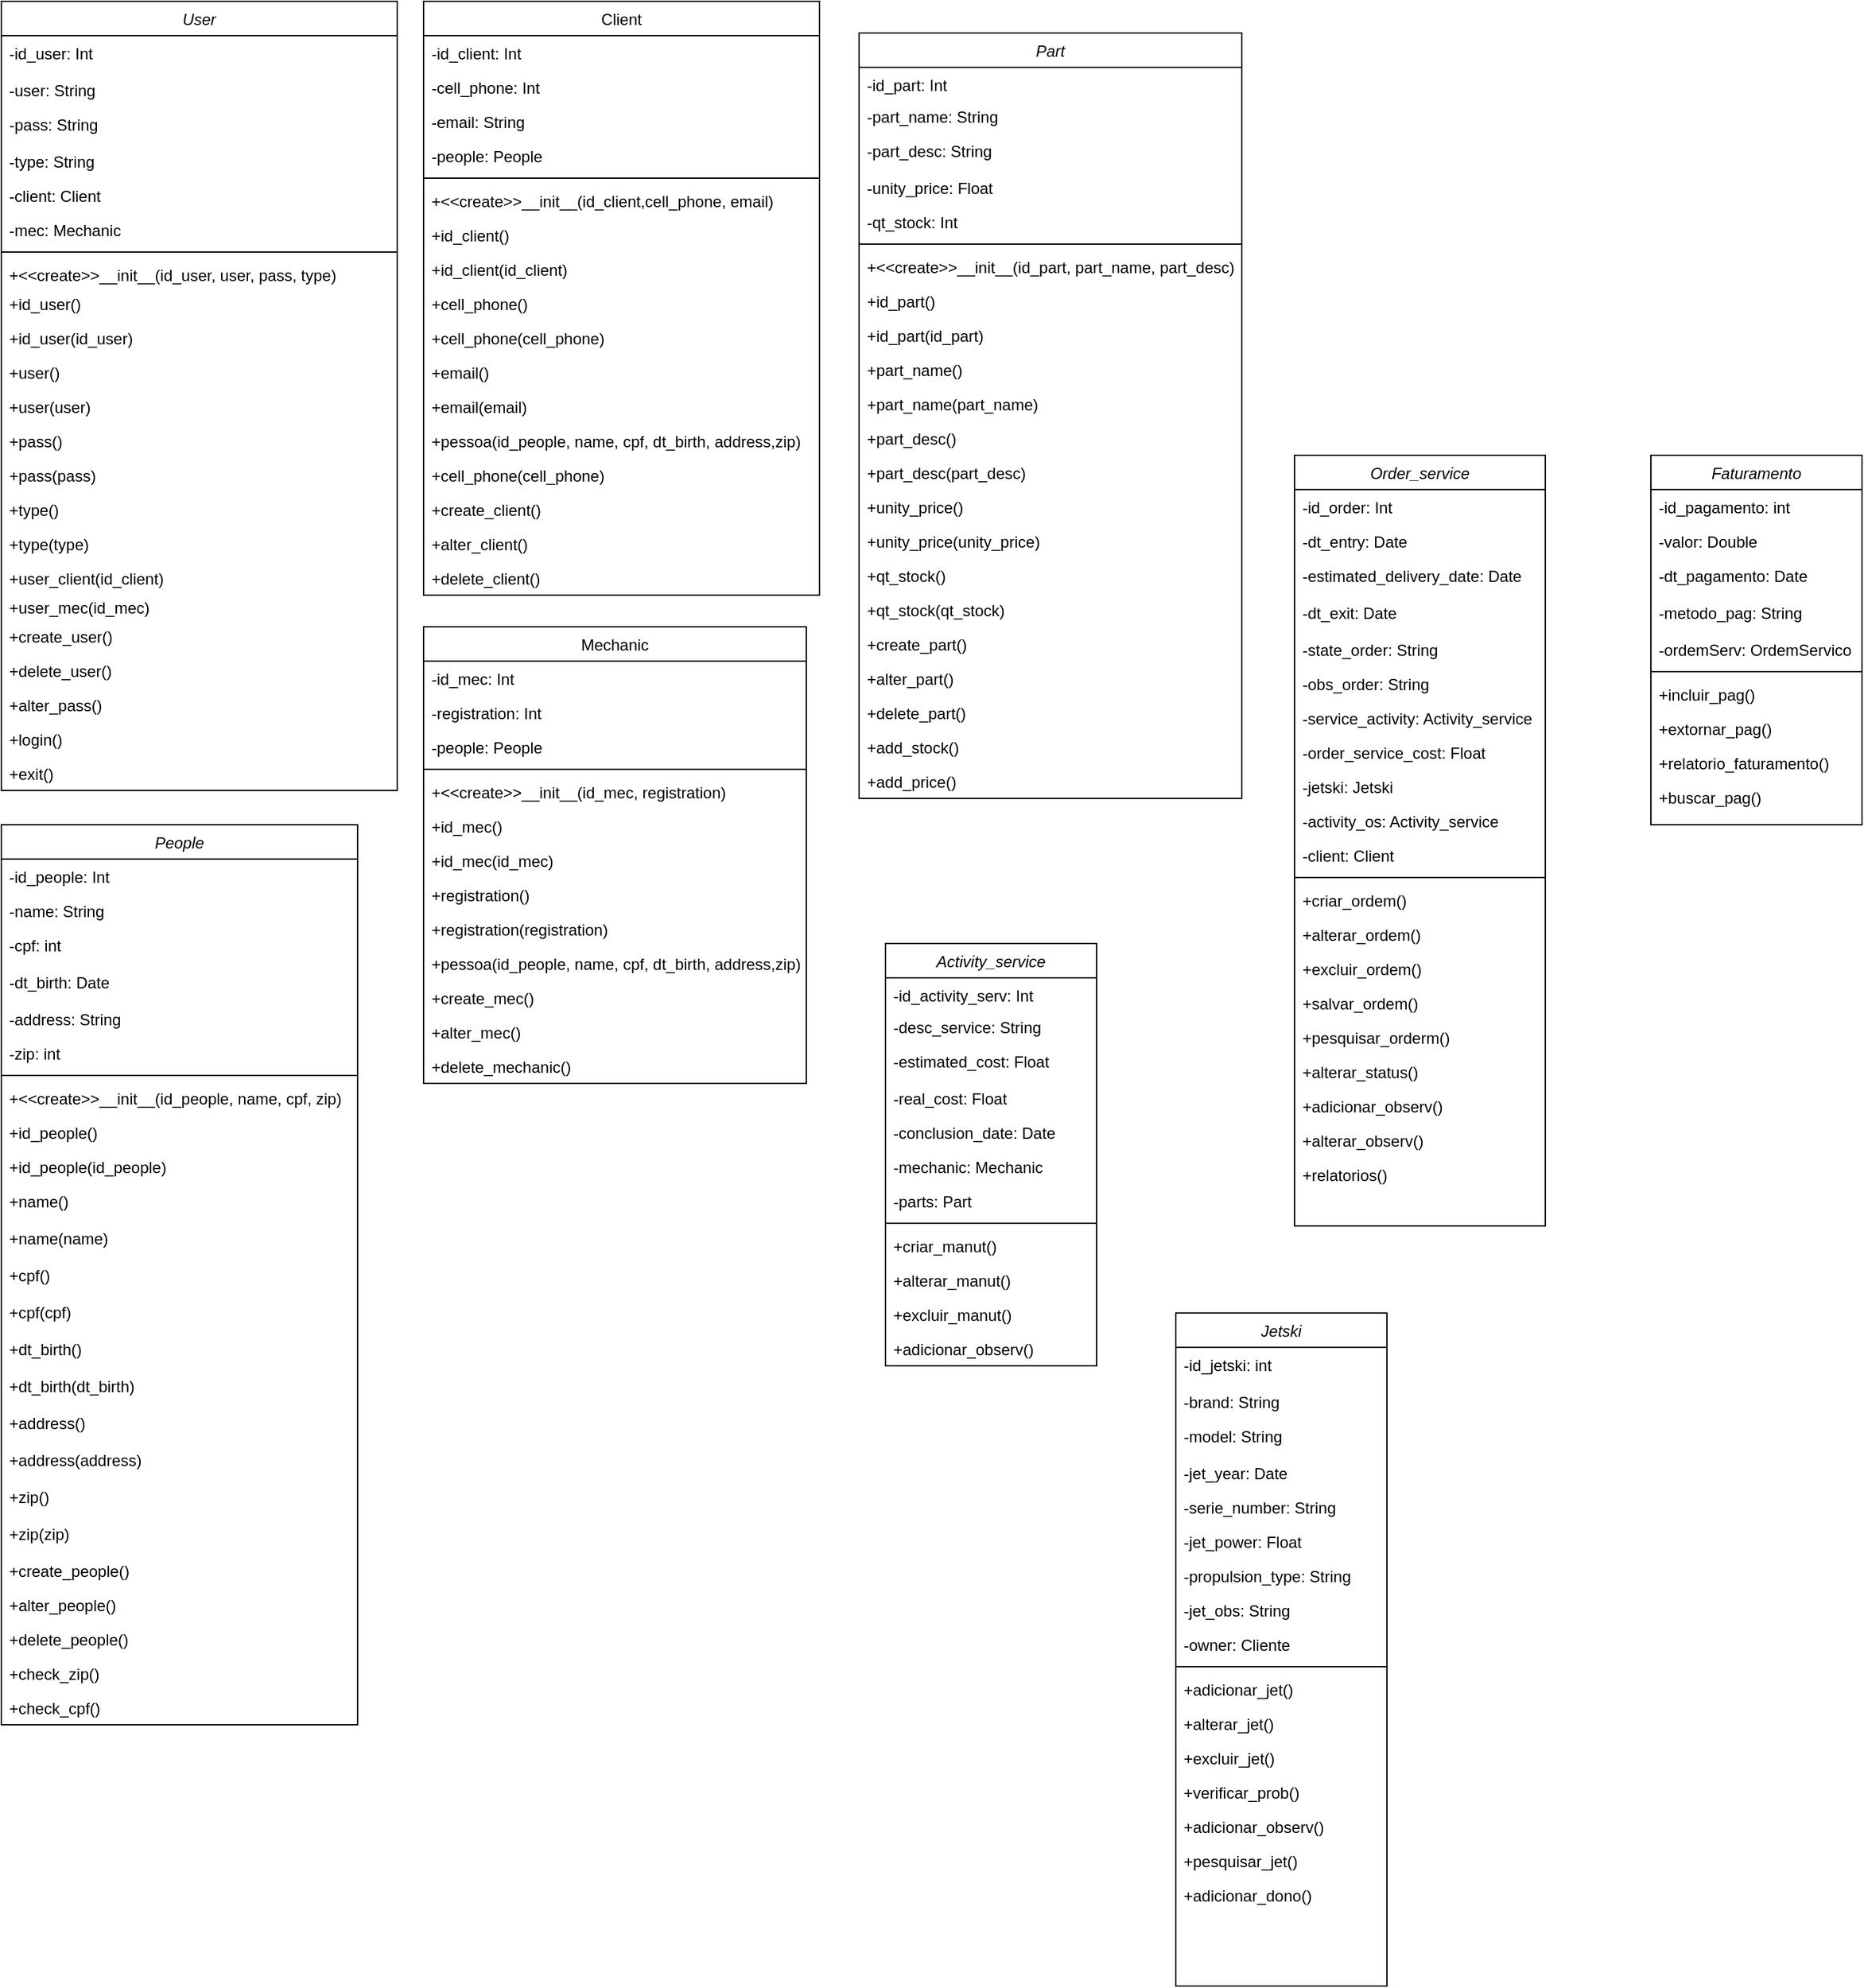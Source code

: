 <mxfile version="24.2.1" type="github">
  <diagram id="C5RBs43oDa-KdzZeNtuy" name="Page-1">
    <mxGraphModel dx="2261" dy="1930" grid="1" gridSize="10" guides="1" tooltips="1" connect="1" arrows="1" fold="1" page="1" pageScale="1" pageWidth="827" pageHeight="1169" math="0" shadow="0">
      <root>
        <mxCell id="WIyWlLk6GJQsqaUBKTNV-0" />
        <mxCell id="WIyWlLk6GJQsqaUBKTNV-1" parent="WIyWlLk6GJQsqaUBKTNV-0" />
        <mxCell id="zkfFHV4jXpPFQw0GAbJ--6" value="Client" style="swimlane;fontStyle=0;align=center;verticalAlign=top;childLayout=stackLayout;horizontal=1;startSize=26;horizontalStack=0;resizeParent=1;resizeLast=0;collapsible=1;marginBottom=0;rounded=0;shadow=0;strokeWidth=1;" parent="WIyWlLk6GJQsqaUBKTNV-1" vertex="1">
          <mxGeometry x="-500" y="-1144" width="300" height="450" as="geometry">
            <mxRectangle x="130" y="380" width="160" height="26" as="alternateBounds" />
          </mxGeometry>
        </mxCell>
        <mxCell id="rCuH4Ns8WbKp_y8q0Bau-1" value="-id_client: Int" style="text;align=left;verticalAlign=top;spacingLeft=4;spacingRight=4;overflow=hidden;rotatable=0;points=[[0,0.5],[1,0.5]];portConstraint=eastwest;rounded=0;shadow=0;html=0;" vertex="1" parent="zkfFHV4jXpPFQw0GAbJ--6">
          <mxGeometry y="26" width="300" height="26" as="geometry" />
        </mxCell>
        <mxCell id="zkfFHV4jXpPFQw0GAbJ--8" value="-cell_phone: Int" style="text;align=left;verticalAlign=top;spacingLeft=4;spacingRight=4;overflow=hidden;rotatable=0;points=[[0,0.5],[1,0.5]];portConstraint=eastwest;rounded=0;shadow=0;html=0;" parent="zkfFHV4jXpPFQw0GAbJ--6" vertex="1">
          <mxGeometry y="52" width="300" height="26" as="geometry" />
        </mxCell>
        <mxCell id="rCuH4Ns8WbKp_y8q0Bau-50" value="-email: String" style="text;align=left;verticalAlign=top;spacingLeft=4;spacingRight=4;overflow=hidden;rotatable=0;points=[[0,0.5],[1,0.5]];portConstraint=eastwest;rounded=0;shadow=0;html=0;" vertex="1" parent="zkfFHV4jXpPFQw0GAbJ--6">
          <mxGeometry y="78" width="300" height="26" as="geometry" />
        </mxCell>
        <mxCell id="3Tag4d7acx9vnS0CciRO-4" value="-people: People" style="text;align=left;verticalAlign=top;spacingLeft=4;spacingRight=4;overflow=hidden;rotatable=0;points=[[0,0.5],[1,0.5]];portConstraint=eastwest;rounded=0;shadow=0;html=0;" parent="zkfFHV4jXpPFQw0GAbJ--6" vertex="1">
          <mxGeometry y="104" width="300" height="26" as="geometry" />
        </mxCell>
        <mxCell id="zkfFHV4jXpPFQw0GAbJ--9" value="" style="line;html=1;strokeWidth=1;align=left;verticalAlign=middle;spacingTop=-1;spacingLeft=3;spacingRight=3;rotatable=0;labelPosition=right;points=[];portConstraint=eastwest;" parent="zkfFHV4jXpPFQw0GAbJ--6" vertex="1">
          <mxGeometry y="130" width="300" height="8" as="geometry" />
        </mxCell>
        <mxCell id="zkfFHV4jXpPFQw0GAbJ--11" value="+&lt;&lt;create&gt;&gt;__init__(id_client,cell_phone, email)" style="text;align=left;verticalAlign=top;spacingLeft=4;spacingRight=4;overflow=hidden;rotatable=0;points=[[0,0.5],[1,0.5]];portConstraint=eastwest;" parent="zkfFHV4jXpPFQw0GAbJ--6" vertex="1">
          <mxGeometry y="138" width="300" height="26" as="geometry" />
        </mxCell>
        <mxCell id="3Tag4d7acx9vnS0CciRO-10" value="+id_client()" style="text;align=left;verticalAlign=top;spacingLeft=4;spacingRight=4;overflow=hidden;rotatable=0;points=[[0,0.5],[1,0.5]];portConstraint=eastwest;" parent="zkfFHV4jXpPFQw0GAbJ--6" vertex="1">
          <mxGeometry y="164" width="300" height="26" as="geometry" />
        </mxCell>
        <mxCell id="3Tag4d7acx9vnS0CciRO-11" value="+id_client(id_client)" style="text;align=left;verticalAlign=top;spacingLeft=4;spacingRight=4;overflow=hidden;rotatable=0;points=[[0,0.5],[1,0.5]];portConstraint=eastwest;" parent="zkfFHV4jXpPFQw0GAbJ--6" vertex="1">
          <mxGeometry y="190" width="300" height="26" as="geometry" />
        </mxCell>
        <mxCell id="rCuH4Ns8WbKp_y8q0Bau-44" value="+cell_phone()" style="text;align=left;verticalAlign=top;spacingLeft=4;spacingRight=4;overflow=hidden;rotatable=0;points=[[0,0.5],[1,0.5]];portConstraint=eastwest;" vertex="1" parent="zkfFHV4jXpPFQw0GAbJ--6">
          <mxGeometry y="216" width="300" height="26" as="geometry" />
        </mxCell>
        <mxCell id="rCuH4Ns8WbKp_y8q0Bau-45" value="+cell_phone(cell_phone)" style="text;align=left;verticalAlign=top;spacingLeft=4;spacingRight=4;overflow=hidden;rotatable=0;points=[[0,0.5],[1,0.5]];portConstraint=eastwest;" vertex="1" parent="zkfFHV4jXpPFQw0GAbJ--6">
          <mxGeometry y="242" width="300" height="26" as="geometry" />
        </mxCell>
        <mxCell id="rCuH4Ns8WbKp_y8q0Bau-53" value="+email()" style="text;align=left;verticalAlign=top;spacingLeft=4;spacingRight=4;overflow=hidden;rotatable=0;points=[[0,0.5],[1,0.5]];portConstraint=eastwest;" vertex="1" parent="zkfFHV4jXpPFQw0GAbJ--6">
          <mxGeometry y="268" width="300" height="26" as="geometry" />
        </mxCell>
        <mxCell id="rCuH4Ns8WbKp_y8q0Bau-54" value="+email(email)" style="text;align=left;verticalAlign=top;spacingLeft=4;spacingRight=4;overflow=hidden;rotatable=0;points=[[0,0.5],[1,0.5]];portConstraint=eastwest;" vertex="1" parent="zkfFHV4jXpPFQw0GAbJ--6">
          <mxGeometry y="294" width="300" height="26" as="geometry" />
        </mxCell>
        <mxCell id="rCuH4Ns8WbKp_y8q0Bau-55" value="+pessoa(id_people, name, cpf, dt_birth, address,zip)" style="text;align=left;verticalAlign=top;spacingLeft=4;spacingRight=4;overflow=hidden;rotatable=0;points=[[0,0.5],[1,0.5]];portConstraint=eastwest;" vertex="1" parent="zkfFHV4jXpPFQw0GAbJ--6">
          <mxGeometry y="320" width="300" height="26" as="geometry" />
        </mxCell>
        <mxCell id="rCuH4Ns8WbKp_y8q0Bau-56" value="+cell_phone(cell_phone)" style="text;align=left;verticalAlign=top;spacingLeft=4;spacingRight=4;overflow=hidden;rotatable=0;points=[[0,0.5],[1,0.5]];portConstraint=eastwest;" vertex="1" parent="zkfFHV4jXpPFQw0GAbJ--6">
          <mxGeometry y="346" width="300" height="26" as="geometry" />
        </mxCell>
        <mxCell id="rCuH4Ns8WbKp_y8q0Bau-47" value="+create_client()" style="text;align=left;verticalAlign=top;spacingLeft=4;spacingRight=4;overflow=hidden;rotatable=0;points=[[0,0.5],[1,0.5]];portConstraint=eastwest;" vertex="1" parent="zkfFHV4jXpPFQw0GAbJ--6">
          <mxGeometry y="372" width="300" height="26" as="geometry" />
        </mxCell>
        <mxCell id="rCuH4Ns8WbKp_y8q0Bau-48" value="+alter_client()" style="text;align=left;verticalAlign=top;spacingLeft=4;spacingRight=4;overflow=hidden;rotatable=0;points=[[0,0.5],[1,0.5]];portConstraint=eastwest;" vertex="1" parent="zkfFHV4jXpPFQw0GAbJ--6">
          <mxGeometry y="398" width="300" height="26" as="geometry" />
        </mxCell>
        <mxCell id="rCuH4Ns8WbKp_y8q0Bau-49" value="+delete_client()" style="text;align=left;verticalAlign=top;spacingLeft=4;spacingRight=4;overflow=hidden;rotatable=0;points=[[0,0.5],[1,0.5]];portConstraint=eastwest;" vertex="1" parent="zkfFHV4jXpPFQw0GAbJ--6">
          <mxGeometry y="424" width="300" height="26" as="geometry" />
        </mxCell>
        <mxCell id="zkfFHV4jXpPFQw0GAbJ--13" value="Mechanic" style="swimlane;fontStyle=0;align=center;verticalAlign=top;childLayout=stackLayout;horizontal=1;startSize=26;horizontalStack=0;resizeParent=1;resizeLast=0;collapsible=1;marginBottom=0;rounded=0;shadow=0;strokeWidth=1;" parent="WIyWlLk6GJQsqaUBKTNV-1" vertex="1">
          <mxGeometry x="-500" y="-670" width="290" height="346" as="geometry">
            <mxRectangle x="340" y="380" width="170" height="26" as="alternateBounds" />
          </mxGeometry>
        </mxCell>
        <mxCell id="zkfFHV4jXpPFQw0GAbJ--14" value="-id_mec: Int" style="text;align=left;verticalAlign=top;spacingLeft=4;spacingRight=4;overflow=hidden;rotatable=0;points=[[0,0.5],[1,0.5]];portConstraint=eastwest;" parent="zkfFHV4jXpPFQw0GAbJ--13" vertex="1">
          <mxGeometry y="26" width="290" height="26" as="geometry" />
        </mxCell>
        <mxCell id="3Tag4d7acx9vnS0CciRO-5" value="-registration: Int" style="text;align=left;verticalAlign=top;spacingLeft=4;spacingRight=4;overflow=hidden;rotatable=0;points=[[0,0.5],[1,0.5]];portConstraint=eastwest;" parent="zkfFHV4jXpPFQw0GAbJ--13" vertex="1">
          <mxGeometry y="52" width="290" height="26" as="geometry" />
        </mxCell>
        <mxCell id="rCuH4Ns8WbKp_y8q0Bau-67" value="-people: People" style="text;align=left;verticalAlign=top;spacingLeft=4;spacingRight=4;overflow=hidden;rotatable=0;points=[[0,0.5],[1,0.5]];portConstraint=eastwest;" vertex="1" parent="zkfFHV4jXpPFQw0GAbJ--13">
          <mxGeometry y="78" width="290" height="26" as="geometry" />
        </mxCell>
        <mxCell id="zkfFHV4jXpPFQw0GAbJ--15" value="" style="line;html=1;strokeWidth=1;align=left;verticalAlign=middle;spacingTop=-1;spacingLeft=3;spacingRight=3;rotatable=0;labelPosition=right;points=[];portConstraint=eastwest;" parent="zkfFHV4jXpPFQw0GAbJ--13" vertex="1">
          <mxGeometry y="104" width="290" height="8" as="geometry" />
        </mxCell>
        <mxCell id="3Tag4d7acx9vnS0CciRO-15" value="+&lt;&lt;create&gt;&gt;__init__(id_mec, registration)" style="text;align=left;verticalAlign=top;spacingLeft=4;spacingRight=4;overflow=hidden;rotatable=0;points=[[0,0.5],[1,0.5]];portConstraint=eastwest;" parent="zkfFHV4jXpPFQw0GAbJ--13" vertex="1">
          <mxGeometry y="112" width="290" height="26" as="geometry" />
        </mxCell>
        <mxCell id="3Tag4d7acx9vnS0CciRO-17" value="+id_mec()" style="text;align=left;verticalAlign=top;spacingLeft=4;spacingRight=4;overflow=hidden;rotatable=0;points=[[0,0.5],[1,0.5]];portConstraint=eastwest;" parent="zkfFHV4jXpPFQw0GAbJ--13" vertex="1">
          <mxGeometry y="138" width="290" height="26" as="geometry" />
        </mxCell>
        <mxCell id="3Tag4d7acx9vnS0CciRO-16" value="+id_mec(id_mec)" style="text;align=left;verticalAlign=top;spacingLeft=4;spacingRight=4;overflow=hidden;rotatable=0;points=[[0,0.5],[1,0.5]];portConstraint=eastwest;" parent="zkfFHV4jXpPFQw0GAbJ--13" vertex="1">
          <mxGeometry y="164" width="290" height="26" as="geometry" />
        </mxCell>
        <mxCell id="rCuH4Ns8WbKp_y8q0Bau-65" value="+registration()" style="text;align=left;verticalAlign=top;spacingLeft=4;spacingRight=4;overflow=hidden;rotatable=0;points=[[0,0.5],[1,0.5]];portConstraint=eastwest;" vertex="1" parent="zkfFHV4jXpPFQw0GAbJ--13">
          <mxGeometry y="190" width="290" height="26" as="geometry" />
        </mxCell>
        <mxCell id="rCuH4Ns8WbKp_y8q0Bau-66" value="+registration(registration)" style="text;align=left;verticalAlign=top;spacingLeft=4;spacingRight=4;overflow=hidden;rotatable=0;points=[[0,0.5],[1,0.5]];portConstraint=eastwest;" vertex="1" parent="zkfFHV4jXpPFQw0GAbJ--13">
          <mxGeometry y="216" width="290" height="26" as="geometry" />
        </mxCell>
        <mxCell id="rCuH4Ns8WbKp_y8q0Bau-68" value="+pessoa(id_people, name, cpf, dt_birth, address,zip)" style="text;align=left;verticalAlign=top;spacingLeft=4;spacingRight=4;overflow=hidden;rotatable=0;points=[[0,0.5],[1,0.5]];portConstraint=eastwest;" vertex="1" parent="zkfFHV4jXpPFQw0GAbJ--13">
          <mxGeometry y="242" width="290" height="26" as="geometry" />
        </mxCell>
        <mxCell id="rCuH4Ns8WbKp_y8q0Bau-62" value="+create_mec()" style="text;align=left;verticalAlign=top;spacingLeft=4;spacingRight=4;overflow=hidden;rotatable=0;points=[[0,0.5],[1,0.5]];portConstraint=eastwest;" vertex="1" parent="zkfFHV4jXpPFQw0GAbJ--13">
          <mxGeometry y="268" width="290" height="26" as="geometry" />
        </mxCell>
        <mxCell id="rCuH4Ns8WbKp_y8q0Bau-64" value="+alter_mec()" style="text;align=left;verticalAlign=top;spacingLeft=4;spacingRight=4;overflow=hidden;rotatable=0;points=[[0,0.5],[1,0.5]];portConstraint=eastwest;" vertex="1" parent="zkfFHV4jXpPFQw0GAbJ--13">
          <mxGeometry y="294" width="290" height="26" as="geometry" />
        </mxCell>
        <mxCell id="rCuH4Ns8WbKp_y8q0Bau-63" value="+delete_mechanic()" style="text;align=left;verticalAlign=top;spacingLeft=4;spacingRight=4;overflow=hidden;rotatable=0;points=[[0,0.5],[1,0.5]];portConstraint=eastwest;" vertex="1" parent="zkfFHV4jXpPFQw0GAbJ--13">
          <mxGeometry y="320" width="290" height="26" as="geometry" />
        </mxCell>
        <mxCell id="3Tag4d7acx9vnS0CciRO-32" value="User" style="swimlane;fontStyle=2;align=center;verticalAlign=top;childLayout=stackLayout;horizontal=1;startSize=26;horizontalStack=0;resizeParent=1;resizeLast=0;collapsible=1;marginBottom=0;rounded=0;shadow=0;strokeWidth=1;" parent="WIyWlLk6GJQsqaUBKTNV-1" vertex="1">
          <mxGeometry x="-820" y="-1144" width="300" height="598" as="geometry">
            <mxRectangle x="230" y="140" width="160" height="26" as="alternateBounds" />
          </mxGeometry>
        </mxCell>
        <mxCell id="3Tag4d7acx9vnS0CciRO-35" value="-id_user: Int" style="text;align=left;verticalAlign=top;spacingLeft=4;spacingRight=4;overflow=hidden;rotatable=0;points=[[0,0.5],[1,0.5]];portConstraint=eastwest;rounded=0;shadow=0;html=0;" parent="3Tag4d7acx9vnS0CciRO-32" vertex="1">
          <mxGeometry y="26" width="300" height="28" as="geometry" />
        </mxCell>
        <mxCell id="3Tag4d7acx9vnS0CciRO-33" value="-user: String" style="text;align=left;verticalAlign=top;spacingLeft=4;spacingRight=4;overflow=hidden;rotatable=0;points=[[0,0.5],[1,0.5]];portConstraint=eastwest;" parent="3Tag4d7acx9vnS0CciRO-32" vertex="1">
          <mxGeometry y="54" width="300" height="26" as="geometry" />
        </mxCell>
        <mxCell id="3Tag4d7acx9vnS0CciRO-34" value="-pass: String" style="text;align=left;verticalAlign=top;spacingLeft=4;spacingRight=4;overflow=hidden;rotatable=0;points=[[0,0.5],[1,0.5]];portConstraint=eastwest;rounded=0;shadow=0;html=0;" parent="3Tag4d7acx9vnS0CciRO-32" vertex="1">
          <mxGeometry y="80" width="300" height="28" as="geometry" />
        </mxCell>
        <mxCell id="3Tag4d7acx9vnS0CciRO-36" value="-type: String" style="text;align=left;verticalAlign=top;spacingLeft=4;spacingRight=4;overflow=hidden;rotatable=0;points=[[0,0.5],[1,0.5]];portConstraint=eastwest;rounded=0;shadow=0;html=0;" parent="3Tag4d7acx9vnS0CciRO-32" vertex="1">
          <mxGeometry y="108" width="300" height="26" as="geometry" />
        </mxCell>
        <mxCell id="3Tag4d7acx9vnS0CciRO-47" value="-client: Client" style="text;align=left;verticalAlign=top;spacingLeft=4;spacingRight=4;overflow=hidden;rotatable=0;points=[[0,0.5],[1,0.5]];portConstraint=eastwest;rounded=0;shadow=0;html=0;" parent="3Tag4d7acx9vnS0CciRO-32" vertex="1">
          <mxGeometry y="134" width="300" height="26" as="geometry" />
        </mxCell>
        <mxCell id="rCuH4Ns8WbKp_y8q0Bau-57" value="-mec: Mechanic" style="text;align=left;verticalAlign=top;spacingLeft=4;spacingRight=4;overflow=hidden;rotatable=0;points=[[0,0.5],[1,0.5]];portConstraint=eastwest;rounded=0;shadow=0;html=0;" vertex="1" parent="3Tag4d7acx9vnS0CciRO-32">
          <mxGeometry y="160" width="300" height="26" as="geometry" />
        </mxCell>
        <mxCell id="3Tag4d7acx9vnS0CciRO-40" value="" style="line;html=1;strokeWidth=1;align=left;verticalAlign=middle;spacingTop=-1;spacingLeft=3;spacingRight=3;rotatable=0;labelPosition=right;points=[];portConstraint=eastwest;" parent="3Tag4d7acx9vnS0CciRO-32" vertex="1">
          <mxGeometry y="186" width="300" height="8" as="geometry" />
        </mxCell>
        <mxCell id="rCuH4Ns8WbKp_y8q0Bau-18" value="+&lt;&lt;create&gt;&gt;__init__(id_user, user, pass, type)&#xa;" style="text;align=left;verticalAlign=top;spacingLeft=4;spacingRight=4;overflow=hidden;rotatable=0;points=[[0,0.5],[1,0.5]];portConstraint=eastwest;rounded=0;shadow=0;html=0;" vertex="1" parent="3Tag4d7acx9vnS0CciRO-32">
          <mxGeometry y="194" width="300" height="22" as="geometry" />
        </mxCell>
        <mxCell id="rCuH4Ns8WbKp_y8q0Bau-19" value="+id_user()" style="text;align=left;verticalAlign=top;spacingLeft=4;spacingRight=4;overflow=hidden;rotatable=0;points=[[0,0.5],[1,0.5]];portConstraint=eastwest;rounded=0;shadow=0;html=0;" vertex="1" parent="3Tag4d7acx9vnS0CciRO-32">
          <mxGeometry y="216" width="300" height="26" as="geometry" />
        </mxCell>
        <mxCell id="rCuH4Ns8WbKp_y8q0Bau-20" value="+id_user(id_user)" style="text;align=left;verticalAlign=top;spacingLeft=4;spacingRight=4;overflow=hidden;rotatable=0;points=[[0,0.5],[1,0.5]];portConstraint=eastwest;rounded=0;shadow=0;html=0;" vertex="1" parent="3Tag4d7acx9vnS0CciRO-32">
          <mxGeometry y="242" width="300" height="26" as="geometry" />
        </mxCell>
        <mxCell id="rCuH4Ns8WbKp_y8q0Bau-21" value="+user()" style="text;align=left;verticalAlign=top;spacingLeft=4;spacingRight=4;overflow=hidden;rotatable=0;points=[[0,0.5],[1,0.5]];portConstraint=eastwest;rounded=0;shadow=0;html=0;" vertex="1" parent="3Tag4d7acx9vnS0CciRO-32">
          <mxGeometry y="268" width="300" height="26" as="geometry" />
        </mxCell>
        <mxCell id="rCuH4Ns8WbKp_y8q0Bau-23" value="+user(user)" style="text;align=left;verticalAlign=top;spacingLeft=4;spacingRight=4;overflow=hidden;rotatable=0;points=[[0,0.5],[1,0.5]];portConstraint=eastwest;rounded=0;shadow=0;html=0;" vertex="1" parent="3Tag4d7acx9vnS0CciRO-32">
          <mxGeometry y="294" width="300" height="26" as="geometry" />
        </mxCell>
        <mxCell id="rCuH4Ns8WbKp_y8q0Bau-24" value="+pass()" style="text;align=left;verticalAlign=top;spacingLeft=4;spacingRight=4;overflow=hidden;rotatable=0;points=[[0,0.5],[1,0.5]];portConstraint=eastwest;rounded=0;shadow=0;html=0;" vertex="1" parent="3Tag4d7acx9vnS0CciRO-32">
          <mxGeometry y="320" width="300" height="26" as="geometry" />
        </mxCell>
        <mxCell id="rCuH4Ns8WbKp_y8q0Bau-25" value="+pass(pass)" style="text;align=left;verticalAlign=top;spacingLeft=4;spacingRight=4;overflow=hidden;rotatable=0;points=[[0,0.5],[1,0.5]];portConstraint=eastwest;rounded=0;shadow=0;html=0;" vertex="1" parent="3Tag4d7acx9vnS0CciRO-32">
          <mxGeometry y="346" width="300" height="26" as="geometry" />
        </mxCell>
        <mxCell id="rCuH4Ns8WbKp_y8q0Bau-26" value="+type()" style="text;align=left;verticalAlign=top;spacingLeft=4;spacingRight=4;overflow=hidden;rotatable=0;points=[[0,0.5],[1,0.5]];portConstraint=eastwest;rounded=0;shadow=0;html=0;" vertex="1" parent="3Tag4d7acx9vnS0CciRO-32">
          <mxGeometry y="372" width="300" height="26" as="geometry" />
        </mxCell>
        <mxCell id="3Tag4d7acx9vnS0CciRO-42" value="+type(type)" style="text;align=left;verticalAlign=top;spacingLeft=4;spacingRight=4;overflow=hidden;rotatable=0;points=[[0,0.5],[1,0.5]];portConstraint=eastwest;rounded=0;shadow=0;html=0;" parent="3Tag4d7acx9vnS0CciRO-32" vertex="1">
          <mxGeometry y="398" width="300" height="26" as="geometry" />
        </mxCell>
        <mxCell id="rCuH4Ns8WbKp_y8q0Bau-22" value="+user_client(id_client)" style="text;align=left;verticalAlign=top;spacingLeft=4;spacingRight=4;overflow=hidden;rotatable=0;points=[[0,0.5],[1,0.5]];portConstraint=eastwest;rounded=0;shadow=0;html=0;" vertex="1" parent="3Tag4d7acx9vnS0CciRO-32">
          <mxGeometry y="424" width="300" height="22" as="geometry" />
        </mxCell>
        <mxCell id="rCuH4Ns8WbKp_y8q0Bau-58" value="+user_mec(id_mec)" style="text;align=left;verticalAlign=top;spacingLeft=4;spacingRight=4;overflow=hidden;rotatable=0;points=[[0,0.5],[1,0.5]];portConstraint=eastwest;rounded=0;shadow=0;html=0;" vertex="1" parent="3Tag4d7acx9vnS0CciRO-32">
          <mxGeometry y="446" width="300" height="22" as="geometry" />
        </mxCell>
        <mxCell id="3Tag4d7acx9vnS0CciRO-41" value="+create_user()" style="text;align=left;verticalAlign=top;spacingLeft=4;spacingRight=4;overflow=hidden;rotatable=0;points=[[0,0.5],[1,0.5]];portConstraint=eastwest;rounded=0;shadow=0;html=0;" parent="3Tag4d7acx9vnS0CciRO-32" vertex="1">
          <mxGeometry y="468" width="300" height="26" as="geometry" />
        </mxCell>
        <mxCell id="3Tag4d7acx9vnS0CciRO-43" value="+delete_user()" style="text;align=left;verticalAlign=top;spacingLeft=4;spacingRight=4;overflow=hidden;rotatable=0;points=[[0,0.5],[1,0.5]];portConstraint=eastwest;rounded=0;shadow=0;html=0;" parent="3Tag4d7acx9vnS0CciRO-32" vertex="1">
          <mxGeometry y="494" width="300" height="26" as="geometry" />
        </mxCell>
        <mxCell id="3Tag4d7acx9vnS0CciRO-45" value="+alter_pass()" style="text;align=left;verticalAlign=top;spacingLeft=4;spacingRight=4;overflow=hidden;rotatable=0;points=[[0,0.5],[1,0.5]];portConstraint=eastwest;rounded=0;shadow=0;html=0;" parent="3Tag4d7acx9vnS0CciRO-32" vertex="1">
          <mxGeometry y="520" width="300" height="26" as="geometry" />
        </mxCell>
        <mxCell id="3Tag4d7acx9vnS0CciRO-44" value="+login()" style="text;align=left;verticalAlign=top;spacingLeft=4;spacingRight=4;overflow=hidden;rotatable=0;points=[[0,0.5],[1,0.5]];portConstraint=eastwest;rounded=0;shadow=0;html=0;" parent="3Tag4d7acx9vnS0CciRO-32" vertex="1">
          <mxGeometry y="546" width="300" height="26" as="geometry" />
        </mxCell>
        <mxCell id="3Tag4d7acx9vnS0CciRO-46" value="+exit()" style="text;align=left;verticalAlign=top;spacingLeft=4;spacingRight=4;overflow=hidden;rotatable=0;points=[[0,0.5],[1,0.5]];portConstraint=eastwest;rounded=0;shadow=0;html=0;" parent="3Tag4d7acx9vnS0CciRO-32" vertex="1">
          <mxGeometry y="572" width="300" height="26" as="geometry" />
        </mxCell>
        <mxCell id="3Tag4d7acx9vnS0CciRO-48" value="Jetski" style="swimlane;fontStyle=2;align=center;verticalAlign=top;childLayout=stackLayout;horizontal=1;startSize=26;horizontalStack=0;resizeParent=1;resizeLast=0;collapsible=1;marginBottom=0;rounded=0;shadow=0;strokeWidth=1;" parent="WIyWlLk6GJQsqaUBKTNV-1" vertex="1">
          <mxGeometry x="70" y="-150" width="160" height="510" as="geometry">
            <mxRectangle x="230" y="140" width="160" height="26" as="alternateBounds" />
          </mxGeometry>
        </mxCell>
        <mxCell id="3Tag4d7acx9vnS0CciRO-49" value="-id_jetski: int" style="text;align=left;verticalAlign=top;spacingLeft=4;spacingRight=4;overflow=hidden;rotatable=0;points=[[0,0.5],[1,0.5]];portConstraint=eastwest;rounded=0;shadow=0;html=0;" parent="3Tag4d7acx9vnS0CciRO-48" vertex="1">
          <mxGeometry y="26" width="160" height="28" as="geometry" />
        </mxCell>
        <mxCell id="3Tag4d7acx9vnS0CciRO-50" value="-brand: String" style="text;align=left;verticalAlign=top;spacingLeft=4;spacingRight=4;overflow=hidden;rotatable=0;points=[[0,0.5],[1,0.5]];portConstraint=eastwest;" parent="3Tag4d7acx9vnS0CciRO-48" vertex="1">
          <mxGeometry y="54" width="160" height="26" as="geometry" />
        </mxCell>
        <mxCell id="3Tag4d7acx9vnS0CciRO-51" value="-model: String" style="text;align=left;verticalAlign=top;spacingLeft=4;spacingRight=4;overflow=hidden;rotatable=0;points=[[0,0.5],[1,0.5]];portConstraint=eastwest;rounded=0;shadow=0;html=0;" parent="3Tag4d7acx9vnS0CciRO-48" vertex="1">
          <mxGeometry y="80" width="160" height="28" as="geometry" />
        </mxCell>
        <mxCell id="3Tag4d7acx9vnS0CciRO-52" value="-jet_year: Date" style="text;align=left;verticalAlign=top;spacingLeft=4;spacingRight=4;overflow=hidden;rotatable=0;points=[[0,0.5],[1,0.5]];portConstraint=eastwest;rounded=0;shadow=0;html=0;" parent="3Tag4d7acx9vnS0CciRO-48" vertex="1">
          <mxGeometry y="108" width="160" height="26" as="geometry" />
        </mxCell>
        <mxCell id="3Tag4d7acx9vnS0CciRO-53" value="-serie_number: String" style="text;align=left;verticalAlign=top;spacingLeft=4;spacingRight=4;overflow=hidden;rotatable=0;points=[[0,0.5],[1,0.5]];portConstraint=eastwest;rounded=0;shadow=0;html=0;" parent="3Tag4d7acx9vnS0CciRO-48" vertex="1">
          <mxGeometry y="134" width="160" height="26" as="geometry" />
        </mxCell>
        <mxCell id="3Tag4d7acx9vnS0CciRO-55" value="-jet_power: Float" style="text;align=left;verticalAlign=top;spacingLeft=4;spacingRight=4;overflow=hidden;rotatable=0;points=[[0,0.5],[1,0.5]];portConstraint=eastwest;rounded=0;shadow=0;html=0;" parent="3Tag4d7acx9vnS0CciRO-48" vertex="1">
          <mxGeometry y="160" width="160" height="26" as="geometry" />
        </mxCell>
        <mxCell id="3Tag4d7acx9vnS0CciRO-56" value="-propulsion_type: String" style="text;align=left;verticalAlign=top;spacingLeft=4;spacingRight=4;overflow=hidden;rotatable=0;points=[[0,0.5],[1,0.5]];portConstraint=eastwest;rounded=0;shadow=0;html=0;" parent="3Tag4d7acx9vnS0CciRO-48" vertex="1">
          <mxGeometry y="186" width="160" height="26" as="geometry" />
        </mxCell>
        <mxCell id="3Tag4d7acx9vnS0CciRO-63" value="-jet_obs: String" style="text;align=left;verticalAlign=top;spacingLeft=4;spacingRight=4;overflow=hidden;rotatable=0;points=[[0,0.5],[1,0.5]];portConstraint=eastwest;rounded=0;shadow=0;html=0;" parent="3Tag4d7acx9vnS0CciRO-48" vertex="1">
          <mxGeometry y="212" width="160" height="26" as="geometry" />
        </mxCell>
        <mxCell id="3Tag4d7acx9vnS0CciRO-127" value="-owner: Cliente" style="text;align=left;verticalAlign=top;spacingLeft=4;spacingRight=4;overflow=hidden;rotatable=0;points=[[0,0.5],[1,0.5]];portConstraint=eastwest;rounded=0;shadow=0;html=0;" parent="3Tag4d7acx9vnS0CciRO-48" vertex="1">
          <mxGeometry y="238" width="160" height="26" as="geometry" />
        </mxCell>
        <mxCell id="3Tag4d7acx9vnS0CciRO-54" value="" style="line;html=1;strokeWidth=1;align=left;verticalAlign=middle;spacingTop=-1;spacingLeft=3;spacingRight=3;rotatable=0;labelPosition=right;points=[];portConstraint=eastwest;" parent="3Tag4d7acx9vnS0CciRO-48" vertex="1">
          <mxGeometry y="264" width="160" height="8" as="geometry" />
        </mxCell>
        <mxCell id="3Tag4d7acx9vnS0CciRO-58" value="+adicionar_jet()" style="text;align=left;verticalAlign=top;spacingLeft=4;spacingRight=4;overflow=hidden;rotatable=0;points=[[0,0.5],[1,0.5]];portConstraint=eastwest;rounded=0;shadow=0;html=0;" parent="3Tag4d7acx9vnS0CciRO-48" vertex="1">
          <mxGeometry y="272" width="160" height="26" as="geometry" />
        </mxCell>
        <mxCell id="3Tag4d7acx9vnS0CciRO-59" value="+alterar_jet()" style="text;align=left;verticalAlign=top;spacingLeft=4;spacingRight=4;overflow=hidden;rotatable=0;points=[[0,0.5],[1,0.5]];portConstraint=eastwest;rounded=0;shadow=0;html=0;" parent="3Tag4d7acx9vnS0CciRO-48" vertex="1">
          <mxGeometry y="298" width="160" height="26" as="geometry" />
        </mxCell>
        <mxCell id="3Tag4d7acx9vnS0CciRO-60" value="+excluir_jet()" style="text;align=left;verticalAlign=top;spacingLeft=4;spacingRight=4;overflow=hidden;rotatable=0;points=[[0,0.5],[1,0.5]];portConstraint=eastwest;rounded=0;shadow=0;html=0;" parent="3Tag4d7acx9vnS0CciRO-48" vertex="1">
          <mxGeometry y="324" width="160" height="26" as="geometry" />
        </mxCell>
        <mxCell id="3Tag4d7acx9vnS0CciRO-61" value="+verificar_prob()" style="text;align=left;verticalAlign=top;spacingLeft=4;spacingRight=4;overflow=hidden;rotatable=0;points=[[0,0.5],[1,0.5]];portConstraint=eastwest;rounded=0;shadow=0;html=0;" parent="3Tag4d7acx9vnS0CciRO-48" vertex="1">
          <mxGeometry y="350" width="160" height="26" as="geometry" />
        </mxCell>
        <mxCell id="3Tag4d7acx9vnS0CciRO-64" value="+adicionar_observ()" style="text;align=left;verticalAlign=top;spacingLeft=4;spacingRight=4;overflow=hidden;rotatable=0;points=[[0,0.5],[1,0.5]];portConstraint=eastwest;rounded=0;shadow=0;html=0;" parent="3Tag4d7acx9vnS0CciRO-48" vertex="1">
          <mxGeometry y="376" width="160" height="26" as="geometry" />
        </mxCell>
        <mxCell id="3Tag4d7acx9vnS0CciRO-78" value="+pesquisar_jet()" style="text;align=left;verticalAlign=top;spacingLeft=4;spacingRight=4;overflow=hidden;rotatable=0;points=[[0,0.5],[1,0.5]];portConstraint=eastwest;rounded=0;shadow=0;html=0;" parent="3Tag4d7acx9vnS0CciRO-48" vertex="1">
          <mxGeometry y="402" width="160" height="26" as="geometry" />
        </mxCell>
        <mxCell id="3Tag4d7acx9vnS0CciRO-128" value="+adicionar_dono()" style="text;align=left;verticalAlign=top;spacingLeft=4;spacingRight=4;overflow=hidden;rotatable=0;points=[[0,0.5],[1,0.5]];portConstraint=eastwest;rounded=0;shadow=0;html=0;" parent="3Tag4d7acx9vnS0CciRO-48" vertex="1">
          <mxGeometry y="428" width="160" height="26" as="geometry" />
        </mxCell>
        <mxCell id="3Tag4d7acx9vnS0CciRO-65" value="Order_service" style="swimlane;fontStyle=2;align=center;verticalAlign=top;childLayout=stackLayout;horizontal=1;startSize=26;horizontalStack=0;resizeParent=1;resizeLast=0;collapsible=1;marginBottom=0;rounded=0;shadow=0;strokeWidth=1;" parent="WIyWlLk6GJQsqaUBKTNV-1" vertex="1">
          <mxGeometry x="160" y="-800" width="190" height="584" as="geometry">
            <mxRectangle x="230" y="140" width="160" height="26" as="alternateBounds" />
          </mxGeometry>
        </mxCell>
        <mxCell id="3Tag4d7acx9vnS0CciRO-66" value="-id_order: Int" style="text;align=left;verticalAlign=top;spacingLeft=4;spacingRight=4;overflow=hidden;rotatable=0;points=[[0,0.5],[1,0.5]];portConstraint=eastwest;" parent="3Tag4d7acx9vnS0CciRO-65" vertex="1">
          <mxGeometry y="26" width="190" height="26" as="geometry" />
        </mxCell>
        <mxCell id="3Tag4d7acx9vnS0CciRO-67" value="-dt_entry: Date" style="text;align=left;verticalAlign=top;spacingLeft=4;spacingRight=4;overflow=hidden;rotatable=0;points=[[0,0.5],[1,0.5]];portConstraint=eastwest;" parent="3Tag4d7acx9vnS0CciRO-65" vertex="1">
          <mxGeometry y="52" width="190" height="26" as="geometry" />
        </mxCell>
        <mxCell id="3Tag4d7acx9vnS0CciRO-68" value="-estimated_delivery_date: Date" style="text;align=left;verticalAlign=top;spacingLeft=4;spacingRight=4;overflow=hidden;rotatable=0;points=[[0,0.5],[1,0.5]];portConstraint=eastwest;rounded=0;shadow=0;html=0;" parent="3Tag4d7acx9vnS0CciRO-65" vertex="1">
          <mxGeometry y="78" width="190" height="28" as="geometry" />
        </mxCell>
        <mxCell id="3Tag4d7acx9vnS0CciRO-69" value="-dt_exit: Date" style="text;align=left;verticalAlign=top;spacingLeft=4;spacingRight=4;overflow=hidden;rotatable=0;points=[[0,0.5],[1,0.5]];portConstraint=eastwest;rounded=0;shadow=0;html=0;" parent="3Tag4d7acx9vnS0CciRO-65" vertex="1">
          <mxGeometry y="106" width="190" height="28" as="geometry" />
        </mxCell>
        <mxCell id="3Tag4d7acx9vnS0CciRO-70" value="-state_order: String" style="text;align=left;verticalAlign=top;spacingLeft=4;spacingRight=4;overflow=hidden;rotatable=0;points=[[0,0.5],[1,0.5]];portConstraint=eastwest;rounded=0;shadow=0;html=0;" parent="3Tag4d7acx9vnS0CciRO-65" vertex="1">
          <mxGeometry y="134" width="190" height="26" as="geometry" />
        </mxCell>
        <mxCell id="3Tag4d7acx9vnS0CciRO-73" value="-obs_order: String" style="text;align=left;verticalAlign=top;spacingLeft=4;spacingRight=4;overflow=hidden;rotatable=0;points=[[0,0.5],[1,0.5]];portConstraint=eastwest;rounded=0;shadow=0;html=0;" parent="3Tag4d7acx9vnS0CciRO-65" vertex="1">
          <mxGeometry y="160" width="190" height="26" as="geometry" />
        </mxCell>
        <mxCell id="3Tag4d7acx9vnS0CciRO-71" value="-service_activity: Activity_service" style="text;align=left;verticalAlign=top;spacingLeft=4;spacingRight=4;overflow=hidden;rotatable=0;points=[[0,0.5],[1,0.5]];portConstraint=eastwest;" parent="3Tag4d7acx9vnS0CciRO-65" vertex="1">
          <mxGeometry y="186" width="190" height="26" as="geometry" />
        </mxCell>
        <mxCell id="rCuH4Ns8WbKp_y8q0Bau-2" value="-order_service_cost: Float" style="text;align=left;verticalAlign=top;spacingLeft=4;spacingRight=4;overflow=hidden;rotatable=0;points=[[0,0.5],[1,0.5]];portConstraint=eastwest;" vertex="1" parent="3Tag4d7acx9vnS0CciRO-65">
          <mxGeometry y="212" width="190" height="26" as="geometry" />
        </mxCell>
        <mxCell id="3Tag4d7acx9vnS0CciRO-84" value="-jetski: Jetski" style="text;align=left;verticalAlign=top;spacingLeft=4;spacingRight=4;overflow=hidden;rotatable=0;points=[[0,0.5],[1,0.5]];portConstraint=eastwest;" parent="3Tag4d7acx9vnS0CciRO-65" vertex="1">
          <mxGeometry y="238" width="190" height="26" as="geometry" />
        </mxCell>
        <mxCell id="3Tag4d7acx9vnS0CciRO-85" value="-activity_os: Activity_service" style="text;align=left;verticalAlign=top;spacingLeft=4;spacingRight=4;overflow=hidden;rotatable=0;points=[[0,0.5],[1,0.5]];portConstraint=eastwest;" parent="3Tag4d7acx9vnS0CciRO-65" vertex="1">
          <mxGeometry y="264" width="190" height="26" as="geometry" />
        </mxCell>
        <mxCell id="3Tag4d7acx9vnS0CciRO-86" value="-client: Client" style="text;align=left;verticalAlign=top;spacingLeft=4;spacingRight=4;overflow=hidden;rotatable=0;points=[[0,0.5],[1,0.5]];portConstraint=eastwest;" parent="3Tag4d7acx9vnS0CciRO-65" vertex="1">
          <mxGeometry y="290" width="190" height="26" as="geometry" />
        </mxCell>
        <mxCell id="3Tag4d7acx9vnS0CciRO-72" value="" style="line;html=1;strokeWidth=1;align=left;verticalAlign=middle;spacingTop=-1;spacingLeft=3;spacingRight=3;rotatable=0;labelPosition=right;points=[];portConstraint=eastwest;" parent="3Tag4d7acx9vnS0CciRO-65" vertex="1">
          <mxGeometry y="316" width="190" height="8" as="geometry" />
        </mxCell>
        <mxCell id="3Tag4d7acx9vnS0CciRO-74" value="+criar_ordem()" style="text;align=left;verticalAlign=top;spacingLeft=4;spacingRight=4;overflow=hidden;rotatable=0;points=[[0,0.5],[1,0.5]];portConstraint=eastwest;rounded=0;shadow=0;html=0;" parent="3Tag4d7acx9vnS0CciRO-65" vertex="1">
          <mxGeometry y="324" width="190" height="26" as="geometry" />
        </mxCell>
        <mxCell id="3Tag4d7acx9vnS0CciRO-75" value="+alterar_ordem()" style="text;align=left;verticalAlign=top;spacingLeft=4;spacingRight=4;overflow=hidden;rotatable=0;points=[[0,0.5],[1,0.5]];portConstraint=eastwest;rounded=0;shadow=0;html=0;" parent="3Tag4d7acx9vnS0CciRO-65" vertex="1">
          <mxGeometry y="350" width="190" height="26" as="geometry" />
        </mxCell>
        <mxCell id="3Tag4d7acx9vnS0CciRO-76" value="+excluir_ordem()" style="text;align=left;verticalAlign=top;spacingLeft=4;spacingRight=4;overflow=hidden;rotatable=0;points=[[0,0.5],[1,0.5]];portConstraint=eastwest;rounded=0;shadow=0;html=0;" parent="3Tag4d7acx9vnS0CciRO-65" vertex="1">
          <mxGeometry y="376" width="190" height="26" as="geometry" />
        </mxCell>
        <mxCell id="3Tag4d7acx9vnS0CciRO-77" value="+salvar_ordem()" style="text;align=left;verticalAlign=top;spacingLeft=4;spacingRight=4;overflow=hidden;rotatable=0;points=[[0,0.5],[1,0.5]];portConstraint=eastwest;rounded=0;shadow=0;html=0;" parent="3Tag4d7acx9vnS0CciRO-65" vertex="1">
          <mxGeometry y="402" width="190" height="26" as="geometry" />
        </mxCell>
        <mxCell id="3Tag4d7acx9vnS0CciRO-80" value="+pesquisar_orderm()" style="text;align=left;verticalAlign=top;spacingLeft=4;spacingRight=4;overflow=hidden;rotatable=0;points=[[0,0.5],[1,0.5]];portConstraint=eastwest;rounded=0;shadow=0;html=0;" parent="3Tag4d7acx9vnS0CciRO-65" vertex="1">
          <mxGeometry y="428" width="190" height="26" as="geometry" />
        </mxCell>
        <mxCell id="3Tag4d7acx9vnS0CciRO-81" value="+alterar_status()" style="text;align=left;verticalAlign=top;spacingLeft=4;spacingRight=4;overflow=hidden;rotatable=0;points=[[0,0.5],[1,0.5]];portConstraint=eastwest;rounded=0;shadow=0;html=0;" parent="3Tag4d7acx9vnS0CciRO-65" vertex="1">
          <mxGeometry y="454" width="190" height="26" as="geometry" />
        </mxCell>
        <mxCell id="3Tag4d7acx9vnS0CciRO-82" value="+adicionar_observ()" style="text;align=left;verticalAlign=top;spacingLeft=4;spacingRight=4;overflow=hidden;rotatable=0;points=[[0,0.5],[1,0.5]];portConstraint=eastwest;rounded=0;shadow=0;html=0;" parent="3Tag4d7acx9vnS0CciRO-65" vertex="1">
          <mxGeometry y="480" width="190" height="26" as="geometry" />
        </mxCell>
        <mxCell id="3Tag4d7acx9vnS0CciRO-83" value="+alterar_observ()" style="text;align=left;verticalAlign=top;spacingLeft=4;spacingRight=4;overflow=hidden;rotatable=0;points=[[0,0.5],[1,0.5]];portConstraint=eastwest;rounded=0;shadow=0;html=0;" parent="3Tag4d7acx9vnS0CciRO-65" vertex="1">
          <mxGeometry y="506" width="190" height="26" as="geometry" />
        </mxCell>
        <mxCell id="3Tag4d7acx9vnS0CciRO-118" value="+relatorios()" style="text;align=left;verticalAlign=top;spacingLeft=4;spacingRight=4;overflow=hidden;rotatable=0;points=[[0,0.5],[1,0.5]];portConstraint=eastwest;rounded=0;shadow=0;html=0;" parent="3Tag4d7acx9vnS0CciRO-65" vertex="1">
          <mxGeometry y="532" width="190" height="26" as="geometry" />
        </mxCell>
        <mxCell id="3Tag4d7acx9vnS0CciRO-87" value="Faturamento" style="swimlane;fontStyle=2;align=center;verticalAlign=top;childLayout=stackLayout;horizontal=1;startSize=26;horizontalStack=0;resizeParent=1;resizeLast=0;collapsible=1;marginBottom=0;rounded=0;shadow=0;strokeWidth=1;" parent="WIyWlLk6GJQsqaUBKTNV-1" vertex="1">
          <mxGeometry x="430" y="-800" width="160" height="280" as="geometry">
            <mxRectangle x="230" y="140" width="160" height="26" as="alternateBounds" />
          </mxGeometry>
        </mxCell>
        <mxCell id="3Tag4d7acx9vnS0CciRO-88" value="-id_pagamento: int" style="text;align=left;verticalAlign=top;spacingLeft=4;spacingRight=4;overflow=hidden;rotatable=0;points=[[0,0.5],[1,0.5]];portConstraint=eastwest;" parent="3Tag4d7acx9vnS0CciRO-87" vertex="1">
          <mxGeometry y="26" width="160" height="26" as="geometry" />
        </mxCell>
        <mxCell id="3Tag4d7acx9vnS0CciRO-89" value="-valor: Double" style="text;align=left;verticalAlign=top;spacingLeft=4;spacingRight=4;overflow=hidden;rotatable=0;points=[[0,0.5],[1,0.5]];portConstraint=eastwest;" parent="3Tag4d7acx9vnS0CciRO-87" vertex="1">
          <mxGeometry y="52" width="160" height="26" as="geometry" />
        </mxCell>
        <mxCell id="3Tag4d7acx9vnS0CciRO-90" value="-dt_pagamento: Date" style="text;align=left;verticalAlign=top;spacingLeft=4;spacingRight=4;overflow=hidden;rotatable=0;points=[[0,0.5],[1,0.5]];portConstraint=eastwest;rounded=0;shadow=0;html=0;" parent="3Tag4d7acx9vnS0CciRO-87" vertex="1">
          <mxGeometry y="78" width="160" height="28" as="geometry" />
        </mxCell>
        <mxCell id="3Tag4d7acx9vnS0CciRO-91" value="-metodo_pag: String" style="text;align=left;verticalAlign=top;spacingLeft=4;spacingRight=4;overflow=hidden;rotatable=0;points=[[0,0.5],[1,0.5]];portConstraint=eastwest;rounded=0;shadow=0;html=0;" parent="3Tag4d7acx9vnS0CciRO-87" vertex="1">
          <mxGeometry y="106" width="160" height="28" as="geometry" />
        </mxCell>
        <mxCell id="3Tag4d7acx9vnS0CciRO-92" value="-ordemServ: OrdemServico" style="text;align=left;verticalAlign=top;spacingLeft=4;spacingRight=4;overflow=hidden;rotatable=0;points=[[0,0.5],[1,0.5]];portConstraint=eastwest;rounded=0;shadow=0;html=0;" parent="3Tag4d7acx9vnS0CciRO-87" vertex="1">
          <mxGeometry y="134" width="160" height="26" as="geometry" />
        </mxCell>
        <mxCell id="3Tag4d7acx9vnS0CciRO-94" value="" style="line;html=1;strokeWidth=1;align=left;verticalAlign=middle;spacingTop=-1;spacingLeft=3;spacingRight=3;rotatable=0;labelPosition=right;points=[];portConstraint=eastwest;" parent="3Tag4d7acx9vnS0CciRO-87" vertex="1">
          <mxGeometry y="160" width="160" height="8" as="geometry" />
        </mxCell>
        <mxCell id="3Tag4d7acx9vnS0CciRO-95" value="+incluir_pag()" style="text;align=left;verticalAlign=top;spacingLeft=4;spacingRight=4;overflow=hidden;rotatable=0;points=[[0,0.5],[1,0.5]];portConstraint=eastwest;rounded=0;shadow=0;html=0;" parent="3Tag4d7acx9vnS0CciRO-87" vertex="1">
          <mxGeometry y="168" width="160" height="26" as="geometry" />
        </mxCell>
        <mxCell id="3Tag4d7acx9vnS0CciRO-96" value="+extornar_pag()&#xa;" style="text;align=left;verticalAlign=top;spacingLeft=4;spacingRight=4;overflow=hidden;rotatable=0;points=[[0,0.5],[1,0.5]];portConstraint=eastwest;rounded=0;shadow=0;html=0;" parent="3Tag4d7acx9vnS0CciRO-87" vertex="1">
          <mxGeometry y="194" width="160" height="26" as="geometry" />
        </mxCell>
        <mxCell id="3Tag4d7acx9vnS0CciRO-97" value="+relatorio_faturamento()" style="text;align=left;verticalAlign=top;spacingLeft=4;spacingRight=4;overflow=hidden;rotatable=0;points=[[0,0.5],[1,0.5]];portConstraint=eastwest;rounded=0;shadow=0;html=0;" parent="3Tag4d7acx9vnS0CciRO-87" vertex="1">
          <mxGeometry y="220" width="160" height="26" as="geometry" />
        </mxCell>
        <mxCell id="3Tag4d7acx9vnS0CciRO-98" value="+buscar_pag()" style="text;align=left;verticalAlign=top;spacingLeft=4;spacingRight=4;overflow=hidden;rotatable=0;points=[[0,0.5],[1,0.5]];portConstraint=eastwest;rounded=0;shadow=0;html=0;" parent="3Tag4d7acx9vnS0CciRO-87" vertex="1">
          <mxGeometry y="246" width="160" height="26" as="geometry" />
        </mxCell>
        <mxCell id="3Tag4d7acx9vnS0CciRO-100" value="Activity_service" style="swimlane;fontStyle=2;align=center;verticalAlign=top;childLayout=stackLayout;horizontal=1;startSize=26;horizontalStack=0;resizeParent=1;resizeLast=0;collapsible=1;marginBottom=0;rounded=0;shadow=0;strokeWidth=1;" parent="WIyWlLk6GJQsqaUBKTNV-1" vertex="1">
          <mxGeometry x="-150" y="-430" width="160" height="320" as="geometry">
            <mxRectangle x="230" y="140" width="160" height="26" as="alternateBounds" />
          </mxGeometry>
        </mxCell>
        <mxCell id="3Tag4d7acx9vnS0CciRO-101" value="-id_activity_serv: Int" style="text;align=left;verticalAlign=top;spacingLeft=4;spacingRight=4;overflow=hidden;rotatable=0;points=[[0,0.5],[1,0.5]];portConstraint=eastwest;rounded=0;shadow=0;html=0;" parent="3Tag4d7acx9vnS0CciRO-100" vertex="1">
          <mxGeometry y="26" width="160" height="24" as="geometry" />
        </mxCell>
        <mxCell id="3Tag4d7acx9vnS0CciRO-102" value="-desc_service: String" style="text;align=left;verticalAlign=top;spacingLeft=4;spacingRight=4;overflow=hidden;rotatable=0;points=[[0,0.5],[1,0.5]];portConstraint=eastwest;" parent="3Tag4d7acx9vnS0CciRO-100" vertex="1">
          <mxGeometry y="50" width="160" height="26" as="geometry" />
        </mxCell>
        <mxCell id="3Tag4d7acx9vnS0CciRO-103" value="-estimated_cost: Float" style="text;align=left;verticalAlign=top;spacingLeft=4;spacingRight=4;overflow=hidden;rotatable=0;points=[[0,0.5],[1,0.5]];portConstraint=eastwest;rounded=0;shadow=0;html=0;" parent="3Tag4d7acx9vnS0CciRO-100" vertex="1">
          <mxGeometry y="76" width="160" height="28" as="geometry" />
        </mxCell>
        <mxCell id="3Tag4d7acx9vnS0CciRO-104" value="-real_cost: Float" style="text;align=left;verticalAlign=top;spacingLeft=4;spacingRight=4;overflow=hidden;rotatable=0;points=[[0,0.5],[1,0.5]];portConstraint=eastwest;rounded=0;shadow=0;html=0;" parent="3Tag4d7acx9vnS0CciRO-100" vertex="1">
          <mxGeometry y="104" width="160" height="26" as="geometry" />
        </mxCell>
        <mxCell id="3Tag4d7acx9vnS0CciRO-110" value="-conclusion_date: Date&#xa;" style="text;align=left;verticalAlign=top;spacingLeft=4;spacingRight=4;overflow=hidden;rotatable=0;points=[[0,0.5],[1,0.5]];portConstraint=eastwest;rounded=0;shadow=0;html=0;" parent="3Tag4d7acx9vnS0CciRO-100" vertex="1">
          <mxGeometry y="130" width="160" height="26" as="geometry" />
        </mxCell>
        <mxCell id="rCuH4Ns8WbKp_y8q0Bau-3" value="-mechanic: Mechanic&#xa;" style="text;align=left;verticalAlign=top;spacingLeft=4;spacingRight=4;overflow=hidden;rotatable=0;points=[[0,0.5],[1,0.5]];portConstraint=eastwest;rounded=0;shadow=0;html=0;" vertex="1" parent="3Tag4d7acx9vnS0CciRO-100">
          <mxGeometry y="156" width="160" height="26" as="geometry" />
        </mxCell>
        <mxCell id="rCuH4Ns8WbKp_y8q0Bau-4" value="-parts: Part" style="text;align=left;verticalAlign=top;spacingLeft=4;spacingRight=4;overflow=hidden;rotatable=0;points=[[0,0.5],[1,0.5]];portConstraint=eastwest;rounded=0;shadow=0;html=0;" vertex="1" parent="3Tag4d7acx9vnS0CciRO-100">
          <mxGeometry y="182" width="160" height="26" as="geometry" />
        </mxCell>
        <mxCell id="3Tag4d7acx9vnS0CciRO-111" value="" style="line;html=1;strokeWidth=1;align=left;verticalAlign=middle;spacingTop=-1;spacingLeft=3;spacingRight=3;rotatable=0;labelPosition=right;points=[];portConstraint=eastwest;" parent="3Tag4d7acx9vnS0CciRO-100" vertex="1">
          <mxGeometry y="208" width="160" height="8" as="geometry" />
        </mxCell>
        <mxCell id="3Tag4d7acx9vnS0CciRO-112" value="+criar_manut()" style="text;align=left;verticalAlign=top;spacingLeft=4;spacingRight=4;overflow=hidden;rotatable=0;points=[[0,0.5],[1,0.5]];portConstraint=eastwest;rounded=0;shadow=0;html=0;" parent="3Tag4d7acx9vnS0CciRO-100" vertex="1">
          <mxGeometry y="216" width="160" height="26" as="geometry" />
        </mxCell>
        <mxCell id="3Tag4d7acx9vnS0CciRO-113" value="+alterar_manut()" style="text;align=left;verticalAlign=top;spacingLeft=4;spacingRight=4;overflow=hidden;rotatable=0;points=[[0,0.5],[1,0.5]];portConstraint=eastwest;rounded=0;shadow=0;html=0;" parent="3Tag4d7acx9vnS0CciRO-100" vertex="1">
          <mxGeometry y="242" width="160" height="26" as="geometry" />
        </mxCell>
        <mxCell id="3Tag4d7acx9vnS0CciRO-114" value="+excluir_manut()" style="text;align=left;verticalAlign=top;spacingLeft=4;spacingRight=4;overflow=hidden;rotatable=0;points=[[0,0.5],[1,0.5]];portConstraint=eastwest;rounded=0;shadow=0;html=0;" parent="3Tag4d7acx9vnS0CciRO-100" vertex="1">
          <mxGeometry y="268" width="160" height="26" as="geometry" />
        </mxCell>
        <mxCell id="3Tag4d7acx9vnS0CciRO-115" value="+adicionar_observ()" style="text;align=left;verticalAlign=top;spacingLeft=4;spacingRight=4;overflow=hidden;rotatable=0;points=[[0,0.5],[1,0.5]];portConstraint=eastwest;rounded=0;shadow=0;html=0;" parent="3Tag4d7acx9vnS0CciRO-100" vertex="1">
          <mxGeometry y="294" width="160" height="26" as="geometry" />
        </mxCell>
        <mxCell id="zkfFHV4jXpPFQw0GAbJ--0" value="People" style="swimlane;fontStyle=2;align=center;verticalAlign=top;childLayout=stackLayout;horizontal=1;startSize=26;horizontalStack=0;resizeParent=1;resizeLast=0;collapsible=1;marginBottom=0;rounded=0;shadow=0;strokeWidth=1;" parent="WIyWlLk6GJQsqaUBKTNV-1" vertex="1">
          <mxGeometry x="-820" y="-520" width="270" height="682" as="geometry">
            <mxRectangle x="230" y="140" width="160" height="26" as="alternateBounds" />
          </mxGeometry>
        </mxCell>
        <mxCell id="zkfFHV4jXpPFQw0GAbJ--1" value="-id_people: Int" style="text;align=left;verticalAlign=top;spacingLeft=4;spacingRight=4;overflow=hidden;rotatable=0;points=[[0,0.5],[1,0.5]];portConstraint=eastwest;" parent="zkfFHV4jXpPFQw0GAbJ--0" vertex="1">
          <mxGeometry y="26" width="270" height="26" as="geometry" />
        </mxCell>
        <mxCell id="rCuH4Ns8WbKp_y8q0Bau-0" value="-name: String" style="text;align=left;verticalAlign=top;spacingLeft=4;spacingRight=4;overflow=hidden;rotatable=0;points=[[0,0.5],[1,0.5]];portConstraint=eastwest;" vertex="1" parent="zkfFHV4jXpPFQw0GAbJ--0">
          <mxGeometry y="52" width="270" height="26" as="geometry" />
        </mxCell>
        <mxCell id="zkfFHV4jXpPFQw0GAbJ--2" value="-cpf: int" style="text;align=left;verticalAlign=top;spacingLeft=4;spacingRight=4;overflow=hidden;rotatable=0;points=[[0,0.5],[1,0.5]];portConstraint=eastwest;rounded=0;shadow=0;html=0;" parent="zkfFHV4jXpPFQw0GAbJ--0" vertex="1">
          <mxGeometry y="78" width="270" height="28" as="geometry" />
        </mxCell>
        <mxCell id="3Tag4d7acx9vnS0CciRO-2" value="-dt_birth: Date" style="text;align=left;verticalAlign=top;spacingLeft=4;spacingRight=4;overflow=hidden;rotatable=0;points=[[0,0.5],[1,0.5]];portConstraint=eastwest;rounded=0;shadow=0;html=0;" parent="zkfFHV4jXpPFQw0GAbJ--0" vertex="1">
          <mxGeometry y="106" width="270" height="28" as="geometry" />
        </mxCell>
        <mxCell id="3Tag4d7acx9vnS0CciRO-7" value="-address: String" style="text;align=left;verticalAlign=top;spacingLeft=4;spacingRight=4;overflow=hidden;rotatable=0;points=[[0,0.5],[1,0.5]];portConstraint=eastwest;" parent="zkfFHV4jXpPFQw0GAbJ--0" vertex="1">
          <mxGeometry y="134" width="270" height="26" as="geometry" />
        </mxCell>
        <mxCell id="3Tag4d7acx9vnS0CciRO-9" value="-zip: int" style="text;align=left;verticalAlign=top;spacingLeft=4;spacingRight=4;overflow=hidden;rotatable=0;points=[[0,0.5],[1,0.5]];portConstraint=eastwest;" parent="zkfFHV4jXpPFQw0GAbJ--0" vertex="1">
          <mxGeometry y="160" width="270" height="26" as="geometry" />
        </mxCell>
        <mxCell id="zkfFHV4jXpPFQw0GAbJ--4" value="" style="line;html=1;strokeWidth=1;align=left;verticalAlign=middle;spacingTop=-1;spacingLeft=3;spacingRight=3;rotatable=0;labelPosition=right;points=[];portConstraint=eastwest;" parent="zkfFHV4jXpPFQw0GAbJ--0" vertex="1">
          <mxGeometry y="186" width="270" height="8" as="geometry" />
        </mxCell>
        <mxCell id="3Tag4d7acx9vnS0CciRO-0" value="+&lt;&lt;create&gt;&gt;__init__(id_people, name, cpf, zip)" style="text;align=left;verticalAlign=top;spacingLeft=4;spacingRight=4;overflow=hidden;rotatable=0;points=[[0,0.5],[1,0.5]];portConstraint=eastwest;rounded=0;shadow=0;html=0;" parent="zkfFHV4jXpPFQw0GAbJ--0" vertex="1">
          <mxGeometry y="194" width="270" height="26" as="geometry" />
        </mxCell>
        <mxCell id="rCuH4Ns8WbKp_y8q0Bau-34" value="+id_people()" style="text;align=left;verticalAlign=top;spacingLeft=4;spacingRight=4;overflow=hidden;rotatable=0;points=[[0,0.5],[1,0.5]];portConstraint=eastwest;rounded=0;shadow=0;html=0;" vertex="1" parent="zkfFHV4jXpPFQw0GAbJ--0">
          <mxGeometry y="220" width="270" height="26" as="geometry" />
        </mxCell>
        <mxCell id="rCuH4Ns8WbKp_y8q0Bau-27" value="+id_people(id_people)&#xa;" style="text;align=left;verticalAlign=top;spacingLeft=4;spacingRight=4;overflow=hidden;rotatable=0;points=[[0,0.5],[1,0.5]];portConstraint=eastwest;rounded=0;shadow=0;html=0;" vertex="1" parent="zkfFHV4jXpPFQw0GAbJ--0">
          <mxGeometry y="246" width="270" height="26" as="geometry" />
        </mxCell>
        <mxCell id="rCuH4Ns8WbKp_y8q0Bau-28" value="+name()" style="text;align=left;verticalAlign=top;spacingLeft=4;spacingRight=4;overflow=hidden;rotatable=0;points=[[0,0.5],[1,0.5]];portConstraint=eastwest;rounded=0;shadow=0;html=0;" vertex="1" parent="zkfFHV4jXpPFQw0GAbJ--0">
          <mxGeometry y="272" width="270" height="28" as="geometry" />
        </mxCell>
        <mxCell id="rCuH4Ns8WbKp_y8q0Bau-37" value="+name(name)" style="text;align=left;verticalAlign=top;spacingLeft=4;spacingRight=4;overflow=hidden;rotatable=0;points=[[0,0.5],[1,0.5]];portConstraint=eastwest;rounded=0;shadow=0;html=0;" vertex="1" parent="zkfFHV4jXpPFQw0GAbJ--0">
          <mxGeometry y="300" width="270" height="28" as="geometry" />
        </mxCell>
        <mxCell id="rCuH4Ns8WbKp_y8q0Bau-39" value="+cpf()" style="text;align=left;verticalAlign=top;spacingLeft=4;spacingRight=4;overflow=hidden;rotatable=0;points=[[0,0.5],[1,0.5]];portConstraint=eastwest;rounded=0;shadow=0;html=0;" vertex="1" parent="zkfFHV4jXpPFQw0GAbJ--0">
          <mxGeometry y="328" width="270" height="28" as="geometry" />
        </mxCell>
        <mxCell id="rCuH4Ns8WbKp_y8q0Bau-38" value="+cpf(cpf)" style="text;align=left;verticalAlign=top;spacingLeft=4;spacingRight=4;overflow=hidden;rotatable=0;points=[[0,0.5],[1,0.5]];portConstraint=eastwest;rounded=0;shadow=0;html=0;" vertex="1" parent="zkfFHV4jXpPFQw0GAbJ--0">
          <mxGeometry y="356" width="270" height="28" as="geometry" />
        </mxCell>
        <mxCell id="rCuH4Ns8WbKp_y8q0Bau-40" value="+dt_birth()" style="text;align=left;verticalAlign=top;spacingLeft=4;spacingRight=4;overflow=hidden;rotatable=0;points=[[0,0.5],[1,0.5]];portConstraint=eastwest;rounded=0;shadow=0;html=0;" vertex="1" parent="zkfFHV4jXpPFQw0GAbJ--0">
          <mxGeometry y="384" width="270" height="28" as="geometry" />
        </mxCell>
        <mxCell id="rCuH4Ns8WbKp_y8q0Bau-42" value="+dt_birth(dt_birth)" style="text;align=left;verticalAlign=top;spacingLeft=4;spacingRight=4;overflow=hidden;rotatable=0;points=[[0,0.5],[1,0.5]];portConstraint=eastwest;rounded=0;shadow=0;html=0;" vertex="1" parent="zkfFHV4jXpPFQw0GAbJ--0">
          <mxGeometry y="412" width="270" height="28" as="geometry" />
        </mxCell>
        <mxCell id="rCuH4Ns8WbKp_y8q0Bau-41" value="+address()" style="text;align=left;verticalAlign=top;spacingLeft=4;spacingRight=4;overflow=hidden;rotatable=0;points=[[0,0.5],[1,0.5]];portConstraint=eastwest;rounded=0;shadow=0;html=0;" vertex="1" parent="zkfFHV4jXpPFQw0GAbJ--0">
          <mxGeometry y="440" width="270" height="28" as="geometry" />
        </mxCell>
        <mxCell id="rCuH4Ns8WbKp_y8q0Bau-36" value="+address(address)" style="text;align=left;verticalAlign=top;spacingLeft=4;spacingRight=4;overflow=hidden;rotatable=0;points=[[0,0.5],[1,0.5]];portConstraint=eastwest;rounded=0;shadow=0;html=0;" vertex="1" parent="zkfFHV4jXpPFQw0GAbJ--0">
          <mxGeometry y="468" width="270" height="28" as="geometry" />
        </mxCell>
        <mxCell id="rCuH4Ns8WbKp_y8q0Bau-60" value="+zip()" style="text;align=left;verticalAlign=top;spacingLeft=4;spacingRight=4;overflow=hidden;rotatable=0;points=[[0,0.5],[1,0.5]];portConstraint=eastwest;rounded=0;shadow=0;html=0;" vertex="1" parent="zkfFHV4jXpPFQw0GAbJ--0">
          <mxGeometry y="496" width="270" height="28" as="geometry" />
        </mxCell>
        <mxCell id="rCuH4Ns8WbKp_y8q0Bau-61" value="+zip(zip)" style="text;align=left;verticalAlign=top;spacingLeft=4;spacingRight=4;overflow=hidden;rotatable=0;points=[[0,0.5],[1,0.5]];portConstraint=eastwest;rounded=0;shadow=0;html=0;" vertex="1" parent="zkfFHV4jXpPFQw0GAbJ--0">
          <mxGeometry y="524" width="270" height="28" as="geometry" />
        </mxCell>
        <mxCell id="rCuH4Ns8WbKp_y8q0Bau-35" value="+create_people()&#xa;" style="text;align=left;verticalAlign=top;spacingLeft=4;spacingRight=4;overflow=hidden;rotatable=0;points=[[0,0.5],[1,0.5]];portConstraint=eastwest;rounded=0;shadow=0;html=0;" vertex="1" parent="zkfFHV4jXpPFQw0GAbJ--0">
          <mxGeometry y="552" width="270" height="26" as="geometry" />
        </mxCell>
        <mxCell id="3Tag4d7acx9vnS0CciRO-152" value="+alter_people()" style="text;align=left;verticalAlign=top;spacingLeft=4;spacingRight=4;overflow=hidden;rotatable=0;points=[[0,0.5],[1,0.5]];portConstraint=eastwest;rounded=0;shadow=0;html=0;" parent="zkfFHV4jXpPFQw0GAbJ--0" vertex="1">
          <mxGeometry y="578" width="270" height="26" as="geometry" />
        </mxCell>
        <mxCell id="rCuH4Ns8WbKp_y8q0Bau-43" value="+delete_people()" style="text;align=left;verticalAlign=top;spacingLeft=4;spacingRight=4;overflow=hidden;rotatable=0;points=[[0,0.5],[1,0.5]];portConstraint=eastwest;rounded=0;shadow=0;html=0;" vertex="1" parent="zkfFHV4jXpPFQw0GAbJ--0">
          <mxGeometry y="604" width="270" height="26" as="geometry" />
        </mxCell>
        <mxCell id="3Tag4d7acx9vnS0CciRO-153" value="+check_zip()" style="text;align=left;verticalAlign=top;spacingLeft=4;spacingRight=4;overflow=hidden;rotatable=0;points=[[0,0.5],[1,0.5]];portConstraint=eastwest;rounded=0;shadow=0;html=0;" parent="zkfFHV4jXpPFQw0GAbJ--0" vertex="1">
          <mxGeometry y="630" width="270" height="26" as="geometry" />
        </mxCell>
        <mxCell id="rCuH4Ns8WbKp_y8q0Bau-59" value="+check_cpf()" style="text;align=left;verticalAlign=top;spacingLeft=4;spacingRight=4;overflow=hidden;rotatable=0;points=[[0,0.5],[1,0.5]];portConstraint=eastwest;rounded=0;shadow=0;html=0;" vertex="1" parent="zkfFHV4jXpPFQw0GAbJ--0">
          <mxGeometry y="656" width="270" height="26" as="geometry" />
        </mxCell>
        <mxCell id="rCuH4Ns8WbKp_y8q0Bau-5" value="Part" style="swimlane;fontStyle=2;align=center;verticalAlign=top;childLayout=stackLayout;horizontal=1;startSize=26;horizontalStack=0;resizeParent=1;resizeLast=0;collapsible=1;marginBottom=0;rounded=0;shadow=0;strokeWidth=1;" vertex="1" parent="WIyWlLk6GJQsqaUBKTNV-1">
          <mxGeometry x="-170" y="-1120" width="290" height="580" as="geometry">
            <mxRectangle x="230" y="140" width="160" height="26" as="alternateBounds" />
          </mxGeometry>
        </mxCell>
        <mxCell id="rCuH4Ns8WbKp_y8q0Bau-6" value="-id_part: Int" style="text;align=left;verticalAlign=top;spacingLeft=4;spacingRight=4;overflow=hidden;rotatable=0;points=[[0,0.5],[1,0.5]];portConstraint=eastwest;rounded=0;shadow=0;html=0;" vertex="1" parent="rCuH4Ns8WbKp_y8q0Bau-5">
          <mxGeometry y="26" width="290" height="24" as="geometry" />
        </mxCell>
        <mxCell id="rCuH4Ns8WbKp_y8q0Bau-7" value="-part_name: String" style="text;align=left;verticalAlign=top;spacingLeft=4;spacingRight=4;overflow=hidden;rotatable=0;points=[[0,0.5],[1,0.5]];portConstraint=eastwest;" vertex="1" parent="rCuH4Ns8WbKp_y8q0Bau-5">
          <mxGeometry y="50" width="290" height="26" as="geometry" />
        </mxCell>
        <mxCell id="rCuH4Ns8WbKp_y8q0Bau-8" value="-part_desc: String" style="text;align=left;verticalAlign=top;spacingLeft=4;spacingRight=4;overflow=hidden;rotatable=0;points=[[0,0.5],[1,0.5]];portConstraint=eastwest;rounded=0;shadow=0;html=0;" vertex="1" parent="rCuH4Ns8WbKp_y8q0Bau-5">
          <mxGeometry y="76" width="290" height="28" as="geometry" />
        </mxCell>
        <mxCell id="rCuH4Ns8WbKp_y8q0Bau-9" value="-unity_price: Float" style="text;align=left;verticalAlign=top;spacingLeft=4;spacingRight=4;overflow=hidden;rotatable=0;points=[[0,0.5],[1,0.5]];portConstraint=eastwest;rounded=0;shadow=0;html=0;" vertex="1" parent="rCuH4Ns8WbKp_y8q0Bau-5">
          <mxGeometry y="104" width="290" height="26" as="geometry" />
        </mxCell>
        <mxCell id="rCuH4Ns8WbKp_y8q0Bau-10" value="-qt_stock: Int&#xa;" style="text;align=left;verticalAlign=top;spacingLeft=4;spacingRight=4;overflow=hidden;rotatable=0;points=[[0,0.5],[1,0.5]];portConstraint=eastwest;rounded=0;shadow=0;html=0;" vertex="1" parent="rCuH4Ns8WbKp_y8q0Bau-5">
          <mxGeometry y="130" width="290" height="26" as="geometry" />
        </mxCell>
        <mxCell id="rCuH4Ns8WbKp_y8q0Bau-13" value="" style="line;html=1;strokeWidth=1;align=left;verticalAlign=middle;spacingTop=-1;spacingLeft=3;spacingRight=3;rotatable=0;labelPosition=right;points=[];portConstraint=eastwest;" vertex="1" parent="rCuH4Ns8WbKp_y8q0Bau-5">
          <mxGeometry y="156" width="290" height="8" as="geometry" />
        </mxCell>
        <mxCell id="rCuH4Ns8WbKp_y8q0Bau-14" value="+&lt;&lt;create&gt;&gt;__init__(id_part, part_name, part_desc)" style="text;align=left;verticalAlign=top;spacingLeft=4;spacingRight=4;overflow=hidden;rotatable=0;points=[[0,0.5],[1,0.5]];portConstraint=eastwest;rounded=0;shadow=0;html=0;" vertex="1" parent="rCuH4Ns8WbKp_y8q0Bau-5">
          <mxGeometry y="164" width="290" height="26" as="geometry" />
        </mxCell>
        <mxCell id="rCuH4Ns8WbKp_y8q0Bau-15" value="+id_part()" style="text;align=left;verticalAlign=top;spacingLeft=4;spacingRight=4;overflow=hidden;rotatable=0;points=[[0,0.5],[1,0.5]];portConstraint=eastwest;rounded=0;shadow=0;html=0;" vertex="1" parent="rCuH4Ns8WbKp_y8q0Bau-5">
          <mxGeometry y="190" width="290" height="26" as="geometry" />
        </mxCell>
        <mxCell id="rCuH4Ns8WbKp_y8q0Bau-16" value="+id_part(id_part)" style="text;align=left;verticalAlign=top;spacingLeft=4;spacingRight=4;overflow=hidden;rotatable=0;points=[[0,0.5],[1,0.5]];portConstraint=eastwest;rounded=0;shadow=0;html=0;" vertex="1" parent="rCuH4Ns8WbKp_y8q0Bau-5">
          <mxGeometry y="216" width="290" height="26" as="geometry" />
        </mxCell>
        <mxCell id="rCuH4Ns8WbKp_y8q0Bau-17" value="+part_name()" style="text;align=left;verticalAlign=top;spacingLeft=4;spacingRight=4;overflow=hidden;rotatable=0;points=[[0,0.5],[1,0.5]];portConstraint=eastwest;rounded=0;shadow=0;html=0;" vertex="1" parent="rCuH4Ns8WbKp_y8q0Bau-5">
          <mxGeometry y="242" width="290" height="26" as="geometry" />
        </mxCell>
        <mxCell id="rCuH4Ns8WbKp_y8q0Bau-69" value="+part_name(part_name)" style="text;align=left;verticalAlign=top;spacingLeft=4;spacingRight=4;overflow=hidden;rotatable=0;points=[[0,0.5],[1,0.5]];portConstraint=eastwest;rounded=0;shadow=0;html=0;" vertex="1" parent="rCuH4Ns8WbKp_y8q0Bau-5">
          <mxGeometry y="268" width="290" height="26" as="geometry" />
        </mxCell>
        <mxCell id="rCuH4Ns8WbKp_y8q0Bau-71" value="+part_desc()" style="text;align=left;verticalAlign=top;spacingLeft=4;spacingRight=4;overflow=hidden;rotatable=0;points=[[0,0.5],[1,0.5]];portConstraint=eastwest;rounded=0;shadow=0;html=0;" vertex="1" parent="rCuH4Ns8WbKp_y8q0Bau-5">
          <mxGeometry y="294" width="290" height="26" as="geometry" />
        </mxCell>
        <mxCell id="rCuH4Ns8WbKp_y8q0Bau-70" value="+part_desc(part_desc)" style="text;align=left;verticalAlign=top;spacingLeft=4;spacingRight=4;overflow=hidden;rotatable=0;points=[[0,0.5],[1,0.5]];portConstraint=eastwest;rounded=0;shadow=0;html=0;" vertex="1" parent="rCuH4Ns8WbKp_y8q0Bau-5">
          <mxGeometry y="320" width="290" height="26" as="geometry" />
        </mxCell>
        <mxCell id="rCuH4Ns8WbKp_y8q0Bau-72" value="+unity_price()" style="text;align=left;verticalAlign=top;spacingLeft=4;spacingRight=4;overflow=hidden;rotatable=0;points=[[0,0.5],[1,0.5]];portConstraint=eastwest;rounded=0;shadow=0;html=0;" vertex="1" parent="rCuH4Ns8WbKp_y8q0Bau-5">
          <mxGeometry y="346" width="290" height="26" as="geometry" />
        </mxCell>
        <mxCell id="rCuH4Ns8WbKp_y8q0Bau-77" value="+unity_price(unity_price)" style="text;align=left;verticalAlign=top;spacingLeft=4;spacingRight=4;overflow=hidden;rotatable=0;points=[[0,0.5],[1,0.5]];portConstraint=eastwest;rounded=0;shadow=0;html=0;" vertex="1" parent="rCuH4Ns8WbKp_y8q0Bau-5">
          <mxGeometry y="372" width="290" height="26" as="geometry" />
        </mxCell>
        <mxCell id="rCuH4Ns8WbKp_y8q0Bau-78" value="+qt_stock()" style="text;align=left;verticalAlign=top;spacingLeft=4;spacingRight=4;overflow=hidden;rotatable=0;points=[[0,0.5],[1,0.5]];portConstraint=eastwest;rounded=0;shadow=0;html=0;" vertex="1" parent="rCuH4Ns8WbKp_y8q0Bau-5">
          <mxGeometry y="398" width="290" height="26" as="geometry" />
        </mxCell>
        <mxCell id="rCuH4Ns8WbKp_y8q0Bau-79" value="+qt_stock(qt_stock)" style="text;align=left;verticalAlign=top;spacingLeft=4;spacingRight=4;overflow=hidden;rotatable=0;points=[[0,0.5],[1,0.5]];portConstraint=eastwest;rounded=0;shadow=0;html=0;" vertex="1" parent="rCuH4Ns8WbKp_y8q0Bau-5">
          <mxGeometry y="424" width="290" height="26" as="geometry" />
        </mxCell>
        <mxCell id="rCuH4Ns8WbKp_y8q0Bau-73" value="+create_part()" style="text;align=left;verticalAlign=top;spacingLeft=4;spacingRight=4;overflow=hidden;rotatable=0;points=[[0,0.5],[1,0.5]];portConstraint=eastwest;rounded=0;shadow=0;html=0;" vertex="1" parent="rCuH4Ns8WbKp_y8q0Bau-5">
          <mxGeometry y="450" width="290" height="26" as="geometry" />
        </mxCell>
        <mxCell id="rCuH4Ns8WbKp_y8q0Bau-74" value="+alter_part()" style="text;align=left;verticalAlign=top;spacingLeft=4;spacingRight=4;overflow=hidden;rotatable=0;points=[[0,0.5],[1,0.5]];portConstraint=eastwest;rounded=0;shadow=0;html=0;" vertex="1" parent="rCuH4Ns8WbKp_y8q0Bau-5">
          <mxGeometry y="476" width="290" height="26" as="geometry" />
        </mxCell>
        <mxCell id="rCuH4Ns8WbKp_y8q0Bau-75" value="+delete_part()" style="text;align=left;verticalAlign=top;spacingLeft=4;spacingRight=4;overflow=hidden;rotatable=0;points=[[0,0.5],[1,0.5]];portConstraint=eastwest;rounded=0;shadow=0;html=0;" vertex="1" parent="rCuH4Ns8WbKp_y8q0Bau-5">
          <mxGeometry y="502" width="290" height="26" as="geometry" />
        </mxCell>
        <mxCell id="rCuH4Ns8WbKp_y8q0Bau-76" value="+add_stock()" style="text;align=left;verticalAlign=top;spacingLeft=4;spacingRight=4;overflow=hidden;rotatable=0;points=[[0,0.5],[1,0.5]];portConstraint=eastwest;rounded=0;shadow=0;html=0;" vertex="1" parent="rCuH4Ns8WbKp_y8q0Bau-5">
          <mxGeometry y="528" width="290" height="26" as="geometry" />
        </mxCell>
        <mxCell id="rCuH4Ns8WbKp_y8q0Bau-80" value="+add_price()" style="text;align=left;verticalAlign=top;spacingLeft=4;spacingRight=4;overflow=hidden;rotatable=0;points=[[0,0.5],[1,0.5]];portConstraint=eastwest;rounded=0;shadow=0;html=0;" vertex="1" parent="rCuH4Ns8WbKp_y8q0Bau-5">
          <mxGeometry y="554" width="290" height="26" as="geometry" />
        </mxCell>
      </root>
    </mxGraphModel>
  </diagram>
</mxfile>
